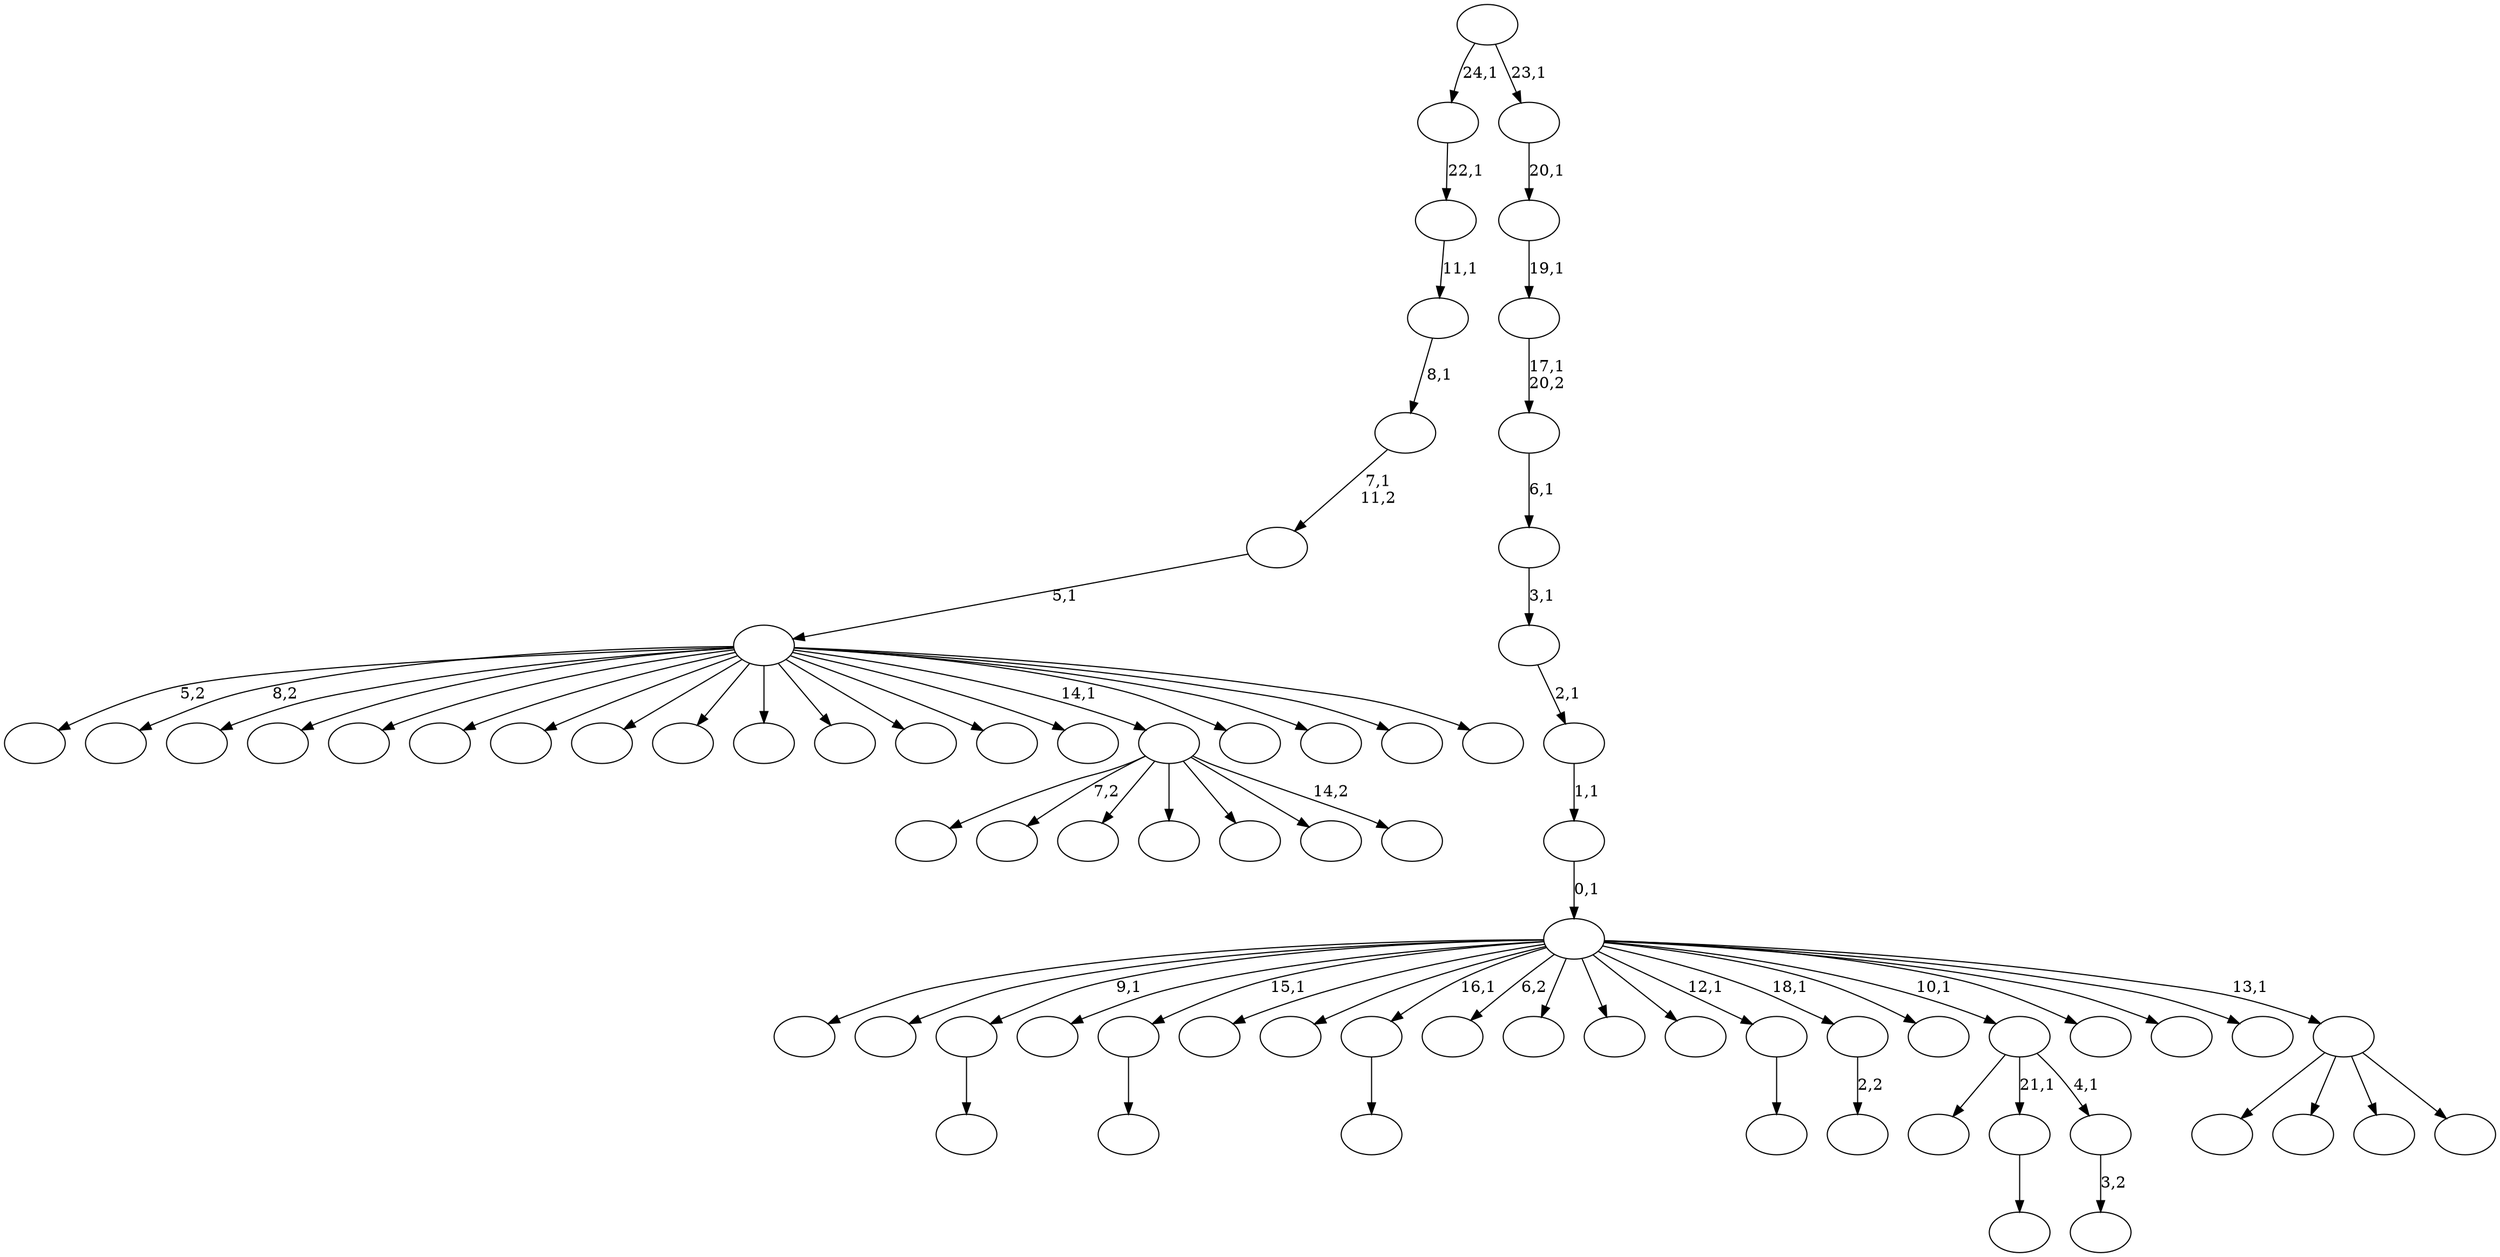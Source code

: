 digraph T {
	75 [label=""]
	74 [label=""]
	73 [label=""]
	72 [label=""]
	71 [label=""]
	70 [label=""]
	69 [label=""]
	68 [label=""]
	67 [label=""]
	66 [label=""]
	65 [label=""]
	64 [label=""]
	63 [label=""]
	62 [label=""]
	61 [label=""]
	60 [label=""]
	59 [label=""]
	58 [label=""]
	57 [label=""]
	56 [label=""]
	55 [label=""]
	54 [label=""]
	53 [label=""]
	52 [label=""]
	51 [label=""]
	50 [label=""]
	49 [label=""]
	48 [label=""]
	47 [label=""]
	46 [label=""]
	45 [label=""]
	44 [label=""]
	43 [label=""]
	42 [label=""]
	41 [label=""]
	40 [label=""]
	39 [label=""]
	38 [label=""]
	37 [label=""]
	36 [label=""]
	35 [label=""]
	34 [label=""]
	33 [label=""]
	32 [label=""]
	31 [label=""]
	30 [label=""]
	29 [label=""]
	28 [label=""]
	27 [label=""]
	26 [label=""]
	25 [label=""]
	24 [label=""]
	23 [label=""]
	22 [label=""]
	21 [label=""]
	20 [label=""]
	19 [label=""]
	18 [label=""]
	17 [label=""]
	16 [label=""]
	15 [label=""]
	14 [label=""]
	13 [label=""]
	12 [label=""]
	11 [label=""]
	10 [label=""]
	9 [label=""]
	8 [label=""]
	7 [label=""]
	6 [label=""]
	5 [label=""]
	4 [label=""]
	3 [label=""]
	2 [label=""]
	1 [label=""]
	0 [label=""]
	65 -> 66 [label=""]
	62 -> 63 [label=""]
	55 -> 56 [label=""]
	46 -> 47 [label=""]
	36 -> 37 [label=""]
	34 -> 35 [label="2,2"]
	30 -> 31 [label="3,2"]
	29 -> 48 [label=""]
	29 -> 46 [label="21,1"]
	29 -> 30 [label="4,1"]
	23 -> 61 [label=""]
	23 -> 60 [label="7,2"]
	23 -> 54 [label=""]
	23 -> 53 [label=""]
	23 -> 41 [label=""]
	23 -> 39 [label=""]
	23 -> 24 [label="14,2"]
	17 -> 74 [label="5,2"]
	17 -> 72 [label="8,2"]
	17 -> 71 [label=""]
	17 -> 70 [label=""]
	17 -> 69 [label=""]
	17 -> 67 [label=""]
	17 -> 58 [label=""]
	17 -> 52 [label=""]
	17 -> 51 [label=""]
	17 -> 43 [label=""]
	17 -> 40 [label=""]
	17 -> 38 [label=""]
	17 -> 28 [label=""]
	17 -> 26 [label=""]
	17 -> 23 [label="14,1"]
	17 -> 22 [label=""]
	17 -> 20 [label=""]
	17 -> 19 [label=""]
	17 -> 18 [label=""]
	16 -> 17 [label="5,1"]
	15 -> 16 [label="7,1\n11,2"]
	14 -> 15 [label="8,1"]
	13 -> 14 [label="11,1"]
	12 -> 13 [label="22,1"]
	10 -> 73 [label=""]
	10 -> 50 [label=""]
	10 -> 33 [label=""]
	10 -> 11 [label=""]
	9 -> 75 [label=""]
	9 -> 68 [label=""]
	9 -> 65 [label="9,1"]
	9 -> 64 [label=""]
	9 -> 62 [label="15,1"]
	9 -> 59 [label=""]
	9 -> 57 [label=""]
	9 -> 55 [label="16,1"]
	9 -> 49 [label="6,2"]
	9 -> 45 [label=""]
	9 -> 44 [label=""]
	9 -> 42 [label=""]
	9 -> 36 [label="12,1"]
	9 -> 34 [label="18,1"]
	9 -> 32 [label=""]
	9 -> 29 [label="10,1"]
	9 -> 27 [label=""]
	9 -> 25 [label=""]
	9 -> 21 [label=""]
	9 -> 10 [label="13,1"]
	8 -> 9 [label="0,1"]
	7 -> 8 [label="1,1"]
	6 -> 7 [label="2,1"]
	5 -> 6 [label="3,1"]
	4 -> 5 [label="6,1"]
	3 -> 4 [label="17,1\n20,2"]
	2 -> 3 [label="19,1"]
	1 -> 2 [label="20,1"]
	0 -> 12 [label="24,1"]
	0 -> 1 [label="23,1"]
}
